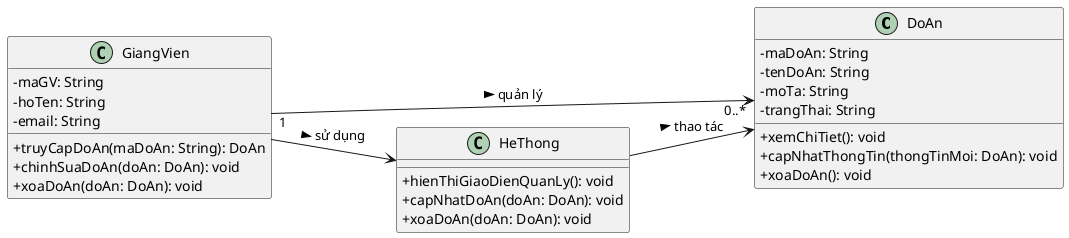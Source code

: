 @startuml
skinparam classAttributeIconSize 0
left to right direction

class DoAn {
    - maDoAn: String
    - tenDoAn: String
    - moTa: String
    - trangThai: String
    + xemChiTiet(): void
    + capNhatThongTin(thongTinMoi: DoAn): void
    + xoaDoAn(): void
}

class GiangVien {
    - maGV: String
    - hoTen: String
    - email: String
    + truyCapDoAn(maDoAn: String): DoAn
    + chinhSuaDoAn(doAn: DoAn): void
    + xoaDoAn(doAn: DoAn): void
}

class HeThong {
    + hienThiGiaoDienQuanLy(): void
    + capNhatDoAn(doAn: DoAn): void
    + xoaDoAn(doAn: DoAn): void
}

GiangVien "1" --> "0..*" DoAn : quản lý >
GiangVien --> HeThong : sử dụng >
HeThong --> DoAn : thao tác >

@enduml
